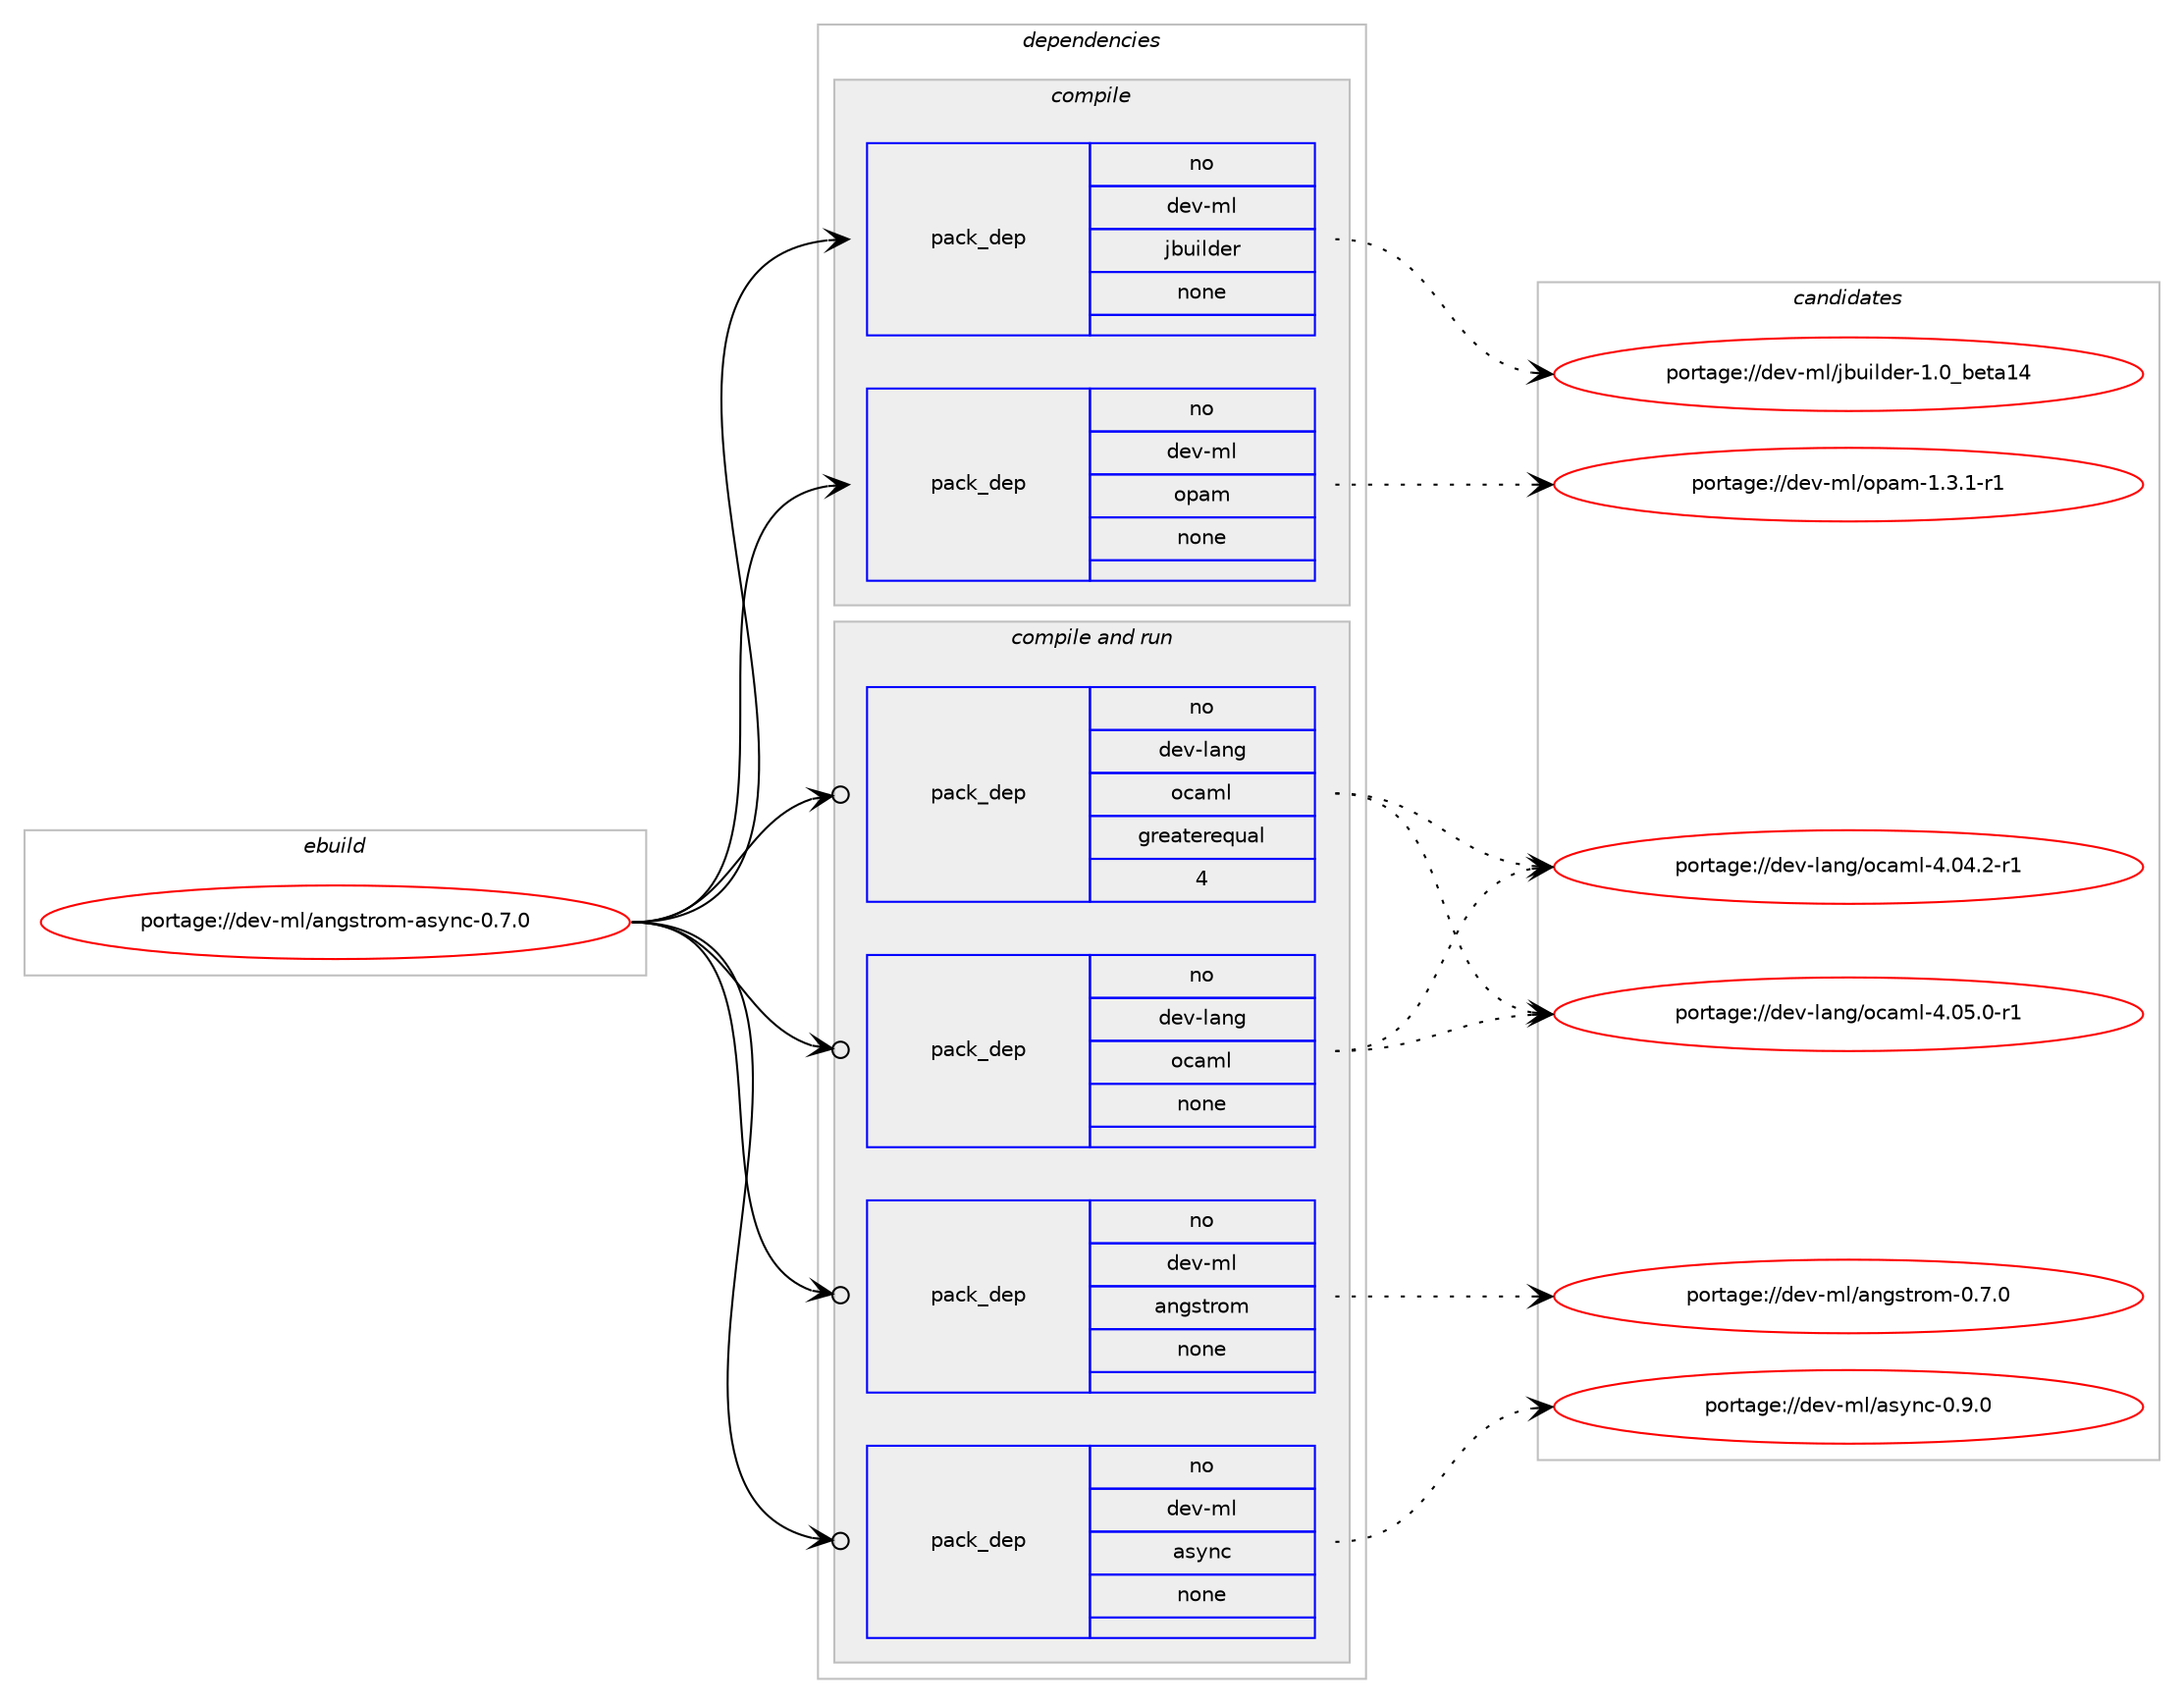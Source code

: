 digraph prolog {

# *************
# Graph options
# *************

newrank=true;
concentrate=true;
compound=true;
graph [rankdir=LR,fontname=Helvetica,fontsize=10,ranksep=1.5];#, ranksep=2.5, nodesep=0.2];
edge  [arrowhead=vee];
node  [fontname=Helvetica,fontsize=10];

# **********
# The ebuild
# **********

subgraph cluster_leftcol {
color=gray;
rank=same;
label=<<i>ebuild</i>>;
id [label="portage://dev-ml/angstrom-async-0.7.0", color=red, width=4, href="../dev-ml/angstrom-async-0.7.0.svg"];
}

# ****************
# The dependencies
# ****************

subgraph cluster_midcol {
color=gray;
label=<<i>dependencies</i>>;
subgraph cluster_compile {
fillcolor="#eeeeee";
style=filled;
label=<<i>compile</i>>;
subgraph pack80170 {
dependency105637 [label=<<TABLE BORDER="0" CELLBORDER="1" CELLSPACING="0" CELLPADDING="4" WIDTH="220"><TR><TD ROWSPAN="6" CELLPADDING="30">pack_dep</TD></TR><TR><TD WIDTH="110">no</TD></TR><TR><TD>dev-ml</TD></TR><TR><TD>jbuilder</TD></TR><TR><TD>none</TD></TR><TR><TD></TD></TR></TABLE>>, shape=none, color=blue];
}
id:e -> dependency105637:w [weight=20,style="solid",arrowhead="vee"];
subgraph pack80171 {
dependency105638 [label=<<TABLE BORDER="0" CELLBORDER="1" CELLSPACING="0" CELLPADDING="4" WIDTH="220"><TR><TD ROWSPAN="6" CELLPADDING="30">pack_dep</TD></TR><TR><TD WIDTH="110">no</TD></TR><TR><TD>dev-ml</TD></TR><TR><TD>opam</TD></TR><TR><TD>none</TD></TR><TR><TD></TD></TR></TABLE>>, shape=none, color=blue];
}
id:e -> dependency105638:w [weight=20,style="solid",arrowhead="vee"];
}
subgraph cluster_compileandrun {
fillcolor="#eeeeee";
style=filled;
label=<<i>compile and run</i>>;
subgraph pack80172 {
dependency105639 [label=<<TABLE BORDER="0" CELLBORDER="1" CELLSPACING="0" CELLPADDING="4" WIDTH="220"><TR><TD ROWSPAN="6" CELLPADDING="30">pack_dep</TD></TR><TR><TD WIDTH="110">no</TD></TR><TR><TD>dev-lang</TD></TR><TR><TD>ocaml</TD></TR><TR><TD>greaterequal</TD></TR><TR><TD>4</TD></TR></TABLE>>, shape=none, color=blue];
}
id:e -> dependency105639:w [weight=20,style="solid",arrowhead="odotvee"];
subgraph pack80173 {
dependency105640 [label=<<TABLE BORDER="0" CELLBORDER="1" CELLSPACING="0" CELLPADDING="4" WIDTH="220"><TR><TD ROWSPAN="6" CELLPADDING="30">pack_dep</TD></TR><TR><TD WIDTH="110">no</TD></TR><TR><TD>dev-lang</TD></TR><TR><TD>ocaml</TD></TR><TR><TD>none</TD></TR><TR><TD></TD></TR></TABLE>>, shape=none, color=blue];
}
id:e -> dependency105640:w [weight=20,style="solid",arrowhead="odotvee"];
subgraph pack80174 {
dependency105641 [label=<<TABLE BORDER="0" CELLBORDER="1" CELLSPACING="0" CELLPADDING="4" WIDTH="220"><TR><TD ROWSPAN="6" CELLPADDING="30">pack_dep</TD></TR><TR><TD WIDTH="110">no</TD></TR><TR><TD>dev-ml</TD></TR><TR><TD>angstrom</TD></TR><TR><TD>none</TD></TR><TR><TD></TD></TR></TABLE>>, shape=none, color=blue];
}
id:e -> dependency105641:w [weight=20,style="solid",arrowhead="odotvee"];
subgraph pack80175 {
dependency105642 [label=<<TABLE BORDER="0" CELLBORDER="1" CELLSPACING="0" CELLPADDING="4" WIDTH="220"><TR><TD ROWSPAN="6" CELLPADDING="30">pack_dep</TD></TR><TR><TD WIDTH="110">no</TD></TR><TR><TD>dev-ml</TD></TR><TR><TD>async</TD></TR><TR><TD>none</TD></TR><TR><TD></TD></TR></TABLE>>, shape=none, color=blue];
}
id:e -> dependency105642:w [weight=20,style="solid",arrowhead="odotvee"];
}
subgraph cluster_run {
fillcolor="#eeeeee";
style=filled;
label=<<i>run</i>>;
}
}

# **************
# The candidates
# **************

subgraph cluster_choices {
rank=same;
color=gray;
label=<<i>candidates</i>>;

subgraph choice80170 {
color=black;
nodesep=1;
choiceportage100101118451091084710698117105108100101114454946489598101116974952 [label="portage://dev-ml/jbuilder-1.0_beta14", color=red, width=4,href="../dev-ml/jbuilder-1.0_beta14.svg"];
dependency105637:e -> choiceportage100101118451091084710698117105108100101114454946489598101116974952:w [style=dotted,weight="100"];
}
subgraph choice80171 {
color=black;
nodesep=1;
choiceportage1001011184510910847111112971094549465146494511449 [label="portage://dev-ml/opam-1.3.1-r1", color=red, width=4,href="../dev-ml/opam-1.3.1-r1.svg"];
dependency105638:e -> choiceportage1001011184510910847111112971094549465146494511449:w [style=dotted,weight="100"];
}
subgraph choice80172 {
color=black;
nodesep=1;
choiceportage1001011184510897110103471119997109108455246485246504511449 [label="portage://dev-lang/ocaml-4.04.2-r1", color=red, width=4,href="../dev-lang/ocaml-4.04.2-r1.svg"];
choiceportage1001011184510897110103471119997109108455246485346484511449 [label="portage://dev-lang/ocaml-4.05.0-r1", color=red, width=4,href="../dev-lang/ocaml-4.05.0-r1.svg"];
dependency105639:e -> choiceportage1001011184510897110103471119997109108455246485246504511449:w [style=dotted,weight="100"];
dependency105639:e -> choiceportage1001011184510897110103471119997109108455246485346484511449:w [style=dotted,weight="100"];
}
subgraph choice80173 {
color=black;
nodesep=1;
choiceportage1001011184510897110103471119997109108455246485246504511449 [label="portage://dev-lang/ocaml-4.04.2-r1", color=red, width=4,href="../dev-lang/ocaml-4.04.2-r1.svg"];
choiceportage1001011184510897110103471119997109108455246485346484511449 [label="portage://dev-lang/ocaml-4.05.0-r1", color=red, width=4,href="../dev-lang/ocaml-4.05.0-r1.svg"];
dependency105640:e -> choiceportage1001011184510897110103471119997109108455246485246504511449:w [style=dotted,weight="100"];
dependency105640:e -> choiceportage1001011184510897110103471119997109108455246485346484511449:w [style=dotted,weight="100"];
}
subgraph choice80174 {
color=black;
nodesep=1;
choiceportage100101118451091084797110103115116114111109454846554648 [label="portage://dev-ml/angstrom-0.7.0", color=red, width=4,href="../dev-ml/angstrom-0.7.0.svg"];
dependency105641:e -> choiceportage100101118451091084797110103115116114111109454846554648:w [style=dotted,weight="100"];
}
subgraph choice80175 {
color=black;
nodesep=1;
choiceportage10010111845109108479711512111099454846574648 [label="portage://dev-ml/async-0.9.0", color=red, width=4,href="../dev-ml/async-0.9.0.svg"];
dependency105642:e -> choiceportage10010111845109108479711512111099454846574648:w [style=dotted,weight="100"];
}
}

}
